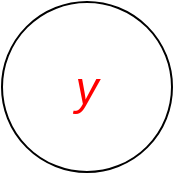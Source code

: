 <mxfile version="24.2.7" type="github" pages="2">
  <diagram name="a" id="dT93WXWRJul1XLMJWpAd">
    <mxGraphModel dx="1434" dy="738" grid="0" gridSize="10" guides="1" tooltips="1" connect="1" arrows="1" fold="1" page="0" pageScale="1" pageWidth="850" pageHeight="1100" math="0" shadow="0">
      <root>
        <mxCell id="0" />
        <mxCell id="1" parent="0" />
        <mxCell id="bNCW-cvnJg0663MmSnWi-1" value="&lt;i&gt;&lt;font color=&quot;#ff0000&quot; style=&quot;font-size: 23px;&quot;&gt;y&lt;/font&gt;&lt;/i&gt;" style="ellipse;whiteSpace=wrap;html=1;" parent="1" vertex="1">
          <mxGeometry x="140" y="160" width="85" height="85" as="geometry" />
        </mxCell>
      </root>
    </mxGraphModel>
  </diagram>
  <diagram name="b" id="zE1zgwnU4LyuTDg8-L_s">
    <mxGraphModel dx="1834" dy="738" grid="0" gridSize="10" guides="1" tooltips="1" connect="1" arrows="1" fold="1" page="0" pageScale="1" pageWidth="850" pageHeight="1100" math="1" shadow="0">
      <root>
        <mxCell id="OKK2Jnh9vL5SxdfJIj-6-0" />
        <mxCell id="OKK2Jnh9vL5SxdfJIj-6-1" parent="OKK2Jnh9vL5SxdfJIj-6-0" />
        <mxCell id="OKK2Jnh9vL5SxdfJIj-6-2" value="&lt;i&gt;&lt;font color=&quot;#ff0000&quot; style=&quot;font-size: 23px;&quot;&gt;y&lt;/font&gt;&lt;/i&gt;" style="ellipse;whiteSpace=wrap;html=1;" vertex="1" parent="OKK2Jnh9vL5SxdfJIj-6-1">
          <mxGeometry x="-20" y="445" width="85" height="85" as="geometry" />
        </mxCell>
        <mxCell id="JFP3jNbQ8aWLwT7Mlo92-0" value="&lt;i&gt;&lt;font color=&quot;#ff0000&quot; style=&quot;font-size: 23px;&quot;&gt;X&lt;/font&gt;&lt;/i&gt;" style="ellipse;whiteSpace=wrap;html=1;" vertex="1" parent="OKK2Jnh9vL5SxdfJIj-6-1">
          <mxGeometry x="-16" y="240" width="85" height="85" as="geometry" />
        </mxCell>
        <mxCell id="JFP3jNbQ8aWLwT7Mlo92-1" value="&lt;font color=&quot;#ff0000&quot;&gt;&lt;span style=&quot;font-size: 23px;&quot;&gt;&lt;i&gt;u&lt;/i&gt;&lt;/span&gt;&lt;/font&gt;" style="ellipse;whiteSpace=wrap;html=1;" vertex="1" parent="OKK2Jnh9vL5SxdfJIj-6-1">
          <mxGeometry x="119" y="325" width="85" height="85" as="geometry" />
        </mxCell>
        <mxCell id="JFP3jNbQ8aWLwT7Mlo92-2" value="" style="endArrow=classic;html=1;rounded=0;exitX=0.459;exitY=1.082;exitDx=0;exitDy=0;entryX=0.5;entryY=0;entryDx=0;entryDy=0;exitPerimeter=0;" edge="1" parent="OKK2Jnh9vL5SxdfJIj-6-1" source="JFP3jNbQ8aWLwT7Mlo92-0" target="OKK2Jnh9vL5SxdfJIj-6-2">
          <mxGeometry width="50" height="50" relative="1" as="geometry">
            <mxPoint x="314" y="475" as="sourcePoint" />
            <mxPoint x="364" y="425" as="targetPoint" />
          </mxGeometry>
        </mxCell>
        <mxCell id="JFP3jNbQ8aWLwT7Mlo92-3" value="" style="endArrow=classic;html=1;rounded=0;exitX=0;exitY=1;exitDx=0;exitDy=0;entryX=1;entryY=0;entryDx=0;entryDy=0;" edge="1" parent="OKK2Jnh9vL5SxdfJIj-6-1" source="JFP3jNbQ8aWLwT7Mlo92-1" target="OKK2Jnh9vL5SxdfJIj-6-2">
          <mxGeometry width="50" height="50" relative="1" as="geometry">
            <mxPoint x="314" y="475" as="sourcePoint" />
            <mxPoint x="364" y="425" as="targetPoint" />
          </mxGeometry>
        </mxCell>
        <mxCell id="JFP3jNbQ8aWLwT7Mlo92-5" value="$$\beta$$" style="text;html=1;align=right;verticalAlign=middle;resizable=0;points=[];autosize=1;strokeColor=none;fillColor=none;fontSize=20;" vertex="1" parent="OKK2Jnh9vL5SxdfJIj-6-1">
          <mxGeometry x="-98" y="360" width="107" height="36" as="geometry" />
        </mxCell>
      </root>
    </mxGraphModel>
  </diagram>
</mxfile>
